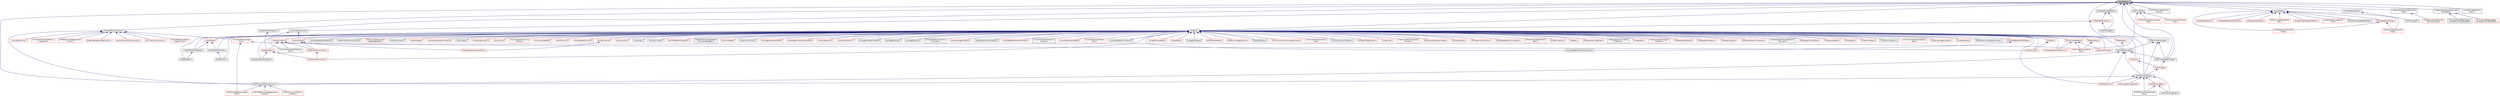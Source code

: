 digraph "itkLightObject.h"
{
 // LATEX_PDF_SIZE
  edge [fontname="Helvetica",fontsize="10",labelfontname="Helvetica",labelfontsize="10"];
  node [fontname="Helvetica",fontsize="10",shape=record];
  Node1 [label="itkLightObject.h",height=0.2,width=0.4,color="black", fillcolor="grey75", style="filled", fontcolor="black",tooltip=" "];
  Node1 -> Node2 [dir="back",color="midnightblue",fontsize="10",style="solid",fontname="Helvetica"];
  Node2 [label="itkCellInterfaceVisitor.h",height=0.2,width=0.4,color="black", fillcolor="white", style="filled",URL="$itkCellInterfaceVisitor_8h.html",tooltip=" "];
  Node2 -> Node3 [dir="back",color="midnightblue",fontsize="10",style="solid",fontname="Helvetica"];
  Node3 [label="itkCellInterface.h",height=0.2,width=0.4,color="red", fillcolor="white", style="filled",URL="$itkCellInterface_8h.html",tooltip=" "];
  Node3 -> Node4 [dir="back",color="midnightblue",fontsize="10",style="solid",fontname="Helvetica"];
  Node4 [label="itkDefaultDynamicMeshTraits.h",height=0.2,width=0.4,color="red", fillcolor="white", style="filled",URL="$itkDefaultDynamicMeshTraits_8h.html",tooltip=" "];
  Node3 -> Node13 [dir="back",color="midnightblue",fontsize="10",style="solid",fontname="Helvetica"];
  Node13 [label="itkDefaultStaticMeshTraits.h",height=0.2,width=0.4,color="red", fillcolor="white", style="filled",URL="$itkDefaultStaticMeshTraits_8h.html",tooltip=" "];
  Node13 -> Node18 [dir="back",color="midnightblue",fontsize="10",style="solid",fontname="Helvetica"];
  Node18 [label="itkMetaSceneConverter.h",height=0.2,width=0.4,color="red", fillcolor="white", style="filled",URL="$itkMetaSceneConverter_8h.html",tooltip=" "];
  Node2 -> Node84 [dir="back",color="midnightblue",fontsize="10",style="solid",fontname="Helvetica"];
  Node84 [label="itkSimplexMeshAdaptTopology\lFilter.h",height=0.2,width=0.4,color="black", fillcolor="white", style="filled",URL="$itkSimplexMeshAdaptTopologyFilter_8h.html",tooltip=" "];
  Node1 -> Node140 [dir="back",color="midnightblue",fontsize="10",style="solid",fontname="Helvetica"];
  Node140 [label="itkFFTWFFTImageFilterInit\lFactory.h",height=0.2,width=0.4,color="black", fillcolor="white", style="filled",URL="$itkFFTWFFTImageFilterInitFactory_8h.html",tooltip=" "];
  Node1 -> Node141 [dir="back",color="midnightblue",fontsize="10",style="solid",fontname="Helvetica"];
  Node141 [label="itkFiniteDifferenceFunction.h",height=0.2,width=0.4,color="black", fillcolor="white", style="filled",URL="$itkFiniteDifferenceFunction_8h.html",tooltip=" "];
  Node141 -> Node142 [dir="back",color="midnightblue",fontsize="10",style="solid",fontname="Helvetica"];
  Node142 [label="itkAnisotropicDiffusionFunction.h",height=0.2,width=0.4,color="red", fillcolor="white", style="filled",URL="$itkAnisotropicDiffusionFunction_8h.html",tooltip=" "];
  Node141 -> Node157 [dir="back",color="midnightblue",fontsize="10",style="solid",fontname="Helvetica"];
  Node157 [label="itkCurvatureFlowFunction.h",height=0.2,width=0.4,color="red", fillcolor="white", style="filled",URL="$itkCurvatureFlowFunction_8h.html",tooltip=" "];
  Node141 -> Node164 [dir="back",color="midnightblue",fontsize="10",style="solid",fontname="Helvetica"];
  Node164 [label="itkFiniteDifferenceImage\lFilter.h",height=0.2,width=0.4,color="red", fillcolor="white", style="filled",URL="$itkFiniteDifferenceImageFilter_8h.html",tooltip=" "];
  Node164 -> Node183 [dir="back",color="midnightblue",fontsize="10",style="solid",fontname="Helvetica"];
  Node183 [label="itkGPUFiniteDifferenceImage\lFilter.h",height=0.2,width=0.4,color="red", fillcolor="white", style="filled",URL="$itkGPUFiniteDifferenceImageFilter_8h.html",tooltip=" "];
  Node164 -> Node184 [dir="back",color="midnightblue",fontsize="10",style="solid",fontname="Helvetica"];
  Node184 [label="itkNarrowBandImageFilter\lBase.h",height=0.2,width=0.4,color="red", fillcolor="white", style="filled",URL="$itkNarrowBandImageFilterBase_8h.html",tooltip=" "];
  Node141 -> Node202 [dir="back",color="midnightblue",fontsize="10",style="solid",fontname="Helvetica"];
  Node202 [label="itkFiniteDifferenceSparse\lImageFunction.h",height=0.2,width=0.4,color="red", fillcolor="white", style="filled",URL="$itkFiniteDifferenceSparseImageFunction_8h.html",tooltip=" "];
  Node141 -> Node205 [dir="back",color="midnightblue",fontsize="10",style="solid",fontname="Helvetica"];
  Node205 [label="itkGPUFiniteDifferenceFunction.h",height=0.2,width=0.4,color="black", fillcolor="white", style="filled",URL="$itkGPUFiniteDifferenceFunction_8h.html",tooltip=" "];
  Node205 -> Node206 [dir="back",color="midnightblue",fontsize="10",style="solid",fontname="Helvetica"];
  Node206 [label="itkGPUAnisotropicDiffusion\lFunction.h",height=0.2,width=0.4,color="red", fillcolor="white", style="filled",URL="$itkGPUAnisotropicDiffusionFunction_8h.html",tooltip=" "];
  Node205 -> Node183 [dir="back",color="midnightblue",fontsize="10",style="solid",fontname="Helvetica"];
  Node205 -> Node209 [dir="back",color="midnightblue",fontsize="10",style="solid",fontname="Helvetica"];
  Node209 [label="itkGPUPDEDeformableRegistration\lFunction.h",height=0.2,width=0.4,color="red", fillcolor="white", style="filled",URL="$itkGPUPDEDeformableRegistrationFunction_8h.html",tooltip=" "];
  Node141 -> Node211 [dir="back",color="midnightblue",fontsize="10",style="solid",fontname="Helvetica"];
  Node211 [label="itkLevelSetFunction.h",height=0.2,width=0.4,color="red", fillcolor="white", style="filled",URL="$itkLevelSetFunction_8h.html",tooltip=" "];
  Node141 -> Node223 [dir="back",color="midnightblue",fontsize="10",style="solid",fontname="Helvetica"];
  Node223 [label="itkMultiphaseFiniteDifference\lImageFilter.h",height=0.2,width=0.4,color="red", fillcolor="white", style="filled",URL="$itkMultiphaseFiniteDifferenceImageFilter_8h.html",tooltip=" "];
  Node141 -> Node226 [dir="back",color="midnightblue",fontsize="10",style="solid",fontname="Helvetica"];
  Node226 [label="itkPDEDeformableRegistration\lFunction.h",height=0.2,width=0.4,color="red", fillcolor="white", style="filled",URL="$itkPDEDeformableRegistrationFunction_8h.html",tooltip=" "];
  Node141 -> Node233 [dir="back",color="midnightblue",fontsize="10",style="solid",fontname="Helvetica"];
  Node233 [label="itkRegionBasedLevelSetFunction.h",height=0.2,width=0.4,color="red", fillcolor="white", style="filled",URL="$itkRegionBasedLevelSetFunction_8h.html",tooltip=" "];
  Node1 -> Node236 [dir="back",color="midnightblue",fontsize="10",style="solid",fontname="Helvetica"];
  Node236 [label="itkGPUContextManager.h",height=0.2,width=0.4,color="black", fillcolor="white", style="filled",URL="$itkGPUContextManager_8h.html",tooltip=" "];
  Node236 -> Node237 [dir="back",color="midnightblue",fontsize="10",style="solid",fontname="Helvetica"];
  Node237 [label="itkGPUDataManager.h",height=0.2,width=0.4,color="black", fillcolor="white", style="filled",URL="$itkGPUDataManager_8h.html",tooltip=" "];
  Node237 -> Node205 [dir="back",color="midnightblue",fontsize="10",style="solid",fontname="Helvetica"];
  Node237 -> Node238 [dir="back",color="midnightblue",fontsize="10",style="solid",fontname="Helvetica"];
  Node238 [label="itkGPUImageDataManager.h",height=0.2,width=0.4,color="black", fillcolor="white", style="filled",URL="$itkGPUImageDataManager_8h.html",tooltip=" "];
  Node238 -> Node239 [dir="back",color="midnightblue",fontsize="10",style="solid",fontname="Helvetica"];
  Node239 [label="itkGPUImage.h",height=0.2,width=0.4,color="red", fillcolor="white", style="filled",URL="$itkGPUImage_8h.html",tooltip=" "];
  Node239 -> Node241 [dir="back",color="midnightblue",fontsize="10",style="solid",fontname="Helvetica"];
  Node241 [label="itkGPUKernelManager.h",height=0.2,width=0.4,color="black", fillcolor="white", style="filled",URL="$itkGPUKernelManager_8h.html",tooltip=" "];
  Node241 -> Node242 [dir="back",color="midnightblue",fontsize="10",style="solid",fontname="Helvetica"];
  Node242 [label="itkGPUBinaryThresholdImage\lFilter.h",height=0.2,width=0.4,color="black", fillcolor="white", style="filled",URL="$itkGPUBinaryThresholdImageFilter_8h.html",tooltip=" "];
  Node241 -> Node243 [dir="back",color="midnightblue",fontsize="10",style="solid",fontname="Helvetica"];
  Node243 [label="itkGPUCastImageFilter.h",height=0.2,width=0.4,color="black", fillcolor="white", style="filled",URL="$itkGPUCastImageFilter_8h.html",tooltip=" "];
  Node241 -> Node205 [dir="back",color="midnightblue",fontsize="10",style="solid",fontname="Helvetica"];
  Node241 -> Node244 [dir="back",color="midnightblue",fontsize="10",style="solid",fontname="Helvetica"];
  Node244 [label="itkGPUFunctorBase.h",height=0.2,width=0.4,color="red", fillcolor="white", style="filled",URL="$itkGPUFunctorBase_8h.html",tooltip=" "];
  Node244 -> Node242 [dir="back",color="midnightblue",fontsize="10",style="solid",fontname="Helvetica"];
  Node244 -> Node243 [dir="back",color="midnightblue",fontsize="10",style="solid",fontname="Helvetica"];
  Node241 -> Node246 [dir="back",color="midnightblue",fontsize="10",style="solid",fontname="Helvetica"];
  Node246 [label="itkGPUImageToImageFilter.h",height=0.2,width=0.4,color="red", fillcolor="white", style="filled",URL="$itkGPUImageToImageFilter_8h.html",tooltip=" "];
  Node241 -> Node251 [dir="back",color="midnightblue",fontsize="10",style="solid",fontname="Helvetica"];
  Node251 [label="itkGPUReduction.h",height=0.2,width=0.4,color="red", fillcolor="white", style="filled",URL="$itkGPUReduction_8h.html",tooltip=" "];
  Node237 -> Node241 [dir="back",color="midnightblue",fontsize="10",style="solid",fontname="Helvetica"];
  Node237 -> Node251 [dir="back",color="midnightblue",fontsize="10",style="solid",fontname="Helvetica"];
  Node236 -> Node238 [dir="back",color="midnightblue",fontsize="10",style="solid",fontname="Helvetica"];
  Node236 -> Node241 [dir="back",color="midnightblue",fontsize="10",style="solid",fontname="Helvetica"];
  Node1 -> Node205 [dir="back",color="midnightblue",fontsize="10",style="solid",fontname="Helvetica"];
  Node1 -> Node238 [dir="back",color="midnightblue",fontsize="10",style="solid",fontname="Helvetica"];
  Node1 -> Node241 [dir="back",color="midnightblue",fontsize="10",style="solid",fontname="Helvetica"];
  Node1 -> Node252 [dir="back",color="midnightblue",fontsize="10",style="solid",fontname="Helvetica"];
  Node252 [label="itkLabelObject.h",height=0.2,width=0.4,color="black", fillcolor="white", style="filled",URL="$itkLabelObject_8h.html",tooltip=" "];
  Node252 -> Node253 [dir="back",color="midnightblue",fontsize="10",style="solid",fontname="Helvetica"];
  Node253 [label="itkAttributeLabelObject.h",height=0.2,width=0.4,color="red", fillcolor="white", style="filled",URL="$itkAttributeLabelObject_8h.html",tooltip=" "];
  Node252 -> Node268 [dir="back",color="midnightblue",fontsize="10",style="solid",fontname="Helvetica"];
  Node268 [label="itkBinaryImageToLabelMap\lFilter.h",height=0.2,width=0.4,color="red", fillcolor="white", style="filled",URL="$itkBinaryImageToLabelMapFilter_8h.html",tooltip=" "];
  Node252 -> Node275 [dir="back",color="midnightblue",fontsize="10",style="solid",fontname="Helvetica"];
  Node275 [label="itkLabelImageToLabelMapFilter.h",height=0.2,width=0.4,color="red", fillcolor="white", style="filled",URL="$itkLabelImageToLabelMapFilter_8h.html",tooltip=" "];
  Node252 -> Node262 [dir="back",color="midnightblue",fontsize="10",style="solid",fontname="Helvetica"];
  Node262 [label="itkLabelSelectionLabelMap\lFilter.h",height=0.2,width=0.4,color="red", fillcolor="white", style="filled",URL="$itkLabelSelectionLabelMapFilter_8h.html",tooltip=" "];
  Node252 -> Node265 [dir="back",color="midnightblue",fontsize="10",style="solid",fontname="Helvetica"];
  Node265 [label="itkLabelUniqueLabelMapFilter.h",height=0.2,width=0.4,color="black", fillcolor="white", style="filled",URL="$itkLabelUniqueLabelMapFilter_8h.html",tooltip=" "];
  Node252 -> Node288 [dir="back",color="midnightblue",fontsize="10",style="solid",fontname="Helvetica"];
  Node288 [label="itkLevelSetSparseImage.h",height=0.2,width=0.4,color="red", fillcolor="white", style="filled",URL="$itkLevelSetSparseImage_8h.html",tooltip=" "];
  Node288 -> Node289 [dir="back",color="midnightblue",fontsize="10",style="solid",fontname="Helvetica"];
  Node289 [label="itkMalcolmSparseLevelSet\lImage.h",height=0.2,width=0.4,color="red", fillcolor="white", style="filled",URL="$itkMalcolmSparseLevelSetImage_8h.html",tooltip=" "];
  Node288 -> Node292 [dir="back",color="midnightblue",fontsize="10",style="solid",fontname="Helvetica"];
  Node292 [label="itkWhitakerSparseLevelSet\lImage.h",height=0.2,width=0.4,color="red", fillcolor="white", style="filled",URL="$itkWhitakerSparseLevelSetImage_8h.html",tooltip=" "];
  Node252 -> Node289 [dir="back",color="midnightblue",fontsize="10",style="solid",fontname="Helvetica"];
  Node252 -> Node294 [dir="back",color="midnightblue",fontsize="10",style="solid",fontname="Helvetica"];
  Node294 [label="itkShapeLabelObject.h",height=0.2,width=0.4,color="red", fillcolor="white", style="filled",URL="$itkShapeLabelObject_8h.html",tooltip=" "];
  Node252 -> Node300 [dir="back",color="midnightblue",fontsize="10",style="solid",fontname="Helvetica"];
  Node300 [label="itkShapeRelabelLabelMapFilter.h",height=0.2,width=0.4,color="red", fillcolor="white", style="filled",URL="$itkShapeRelabelLabelMapFilter_8h.html",tooltip=" "];
  Node252 -> Node292 [dir="back",color="midnightblue",fontsize="10",style="solid",fontname="Helvetica"];
  Node1 -> Node301 [dir="back",color="midnightblue",fontsize="10",style="solid",fontname="Helvetica"];
  Node301 [label="itkMRCHeaderObject.h",height=0.2,width=0.4,color="black", fillcolor="white", style="filled",URL="$itkMRCHeaderObject_8h.html",tooltip=" "];
  Node301 -> Node302 [dir="back",color="midnightblue",fontsize="10",style="solid",fontname="Helvetica"];
  Node302 [label="itkMRCImageIO.h",height=0.2,width=0.4,color="black", fillcolor="white", style="filled",URL="$itkMRCImageIO_8h.html",tooltip=" "];
  Node1 -> Node303 [dir="back",color="midnightblue",fontsize="10",style="solid",fontname="Helvetica"];
  Node303 [label="itkMetaDataObjectBase.h",height=0.2,width=0.4,color="black", fillcolor="white", style="filled",URL="$itkMetaDataObjectBase_8h.html",tooltip=" "];
  Node303 -> Node304 [dir="back",color="midnightblue",fontsize="10",style="solid",fontname="Helvetica"];
  Node304 [label="itkHDF5ImageIO.h",height=0.2,width=0.4,color="black", fillcolor="white", style="filled",URL="$itkHDF5ImageIO_8h.html",tooltip=" "];
  Node303 -> Node305 [dir="back",color="midnightblue",fontsize="10",style="solid",fontname="Helvetica"];
  Node305 [label="itkMetaDataDictionary.h",height=0.2,width=0.4,color="red", fillcolor="white", style="filled",URL="$itkMetaDataDictionary_8h.html",tooltip=" "];
  Node305 -> Node304 [dir="back",color="midnightblue",fontsize="10",style="solid",fontname="Helvetica"];
  Node305 -> Node309 [dir="back",color="midnightblue",fontsize="10",style="solid",fontname="Helvetica"];
  Node309 [label="itkObject.h",height=0.2,width=0.4,color="black", fillcolor="white", style="filled",URL="$itkObject_8h.html",tooltip=" "];
  Node309 -> Node310 [dir="back",color="midnightblue",fontsize="10",style="solid",fontname="Helvetica"];
  Node310 [label="itkArchetypeSeriesFileNames.h",height=0.2,width=0.4,color="black", fillcolor="white", style="filled",URL="$itkArchetypeSeriesFileNames_8h.html",tooltip=" "];
  Node309 -> Node311 [dir="back",color="midnightblue",fontsize="10",style="solid",fontname="Helvetica"];
  Node311 [label="itkBSplineTransformInitializer.h",height=0.2,width=0.4,color="black", fillcolor="white", style="filled",URL="$itkBSplineTransformInitializer_8h.html",tooltip=" "];
  Node309 -> Node312 [dir="back",color="midnightblue",fontsize="10",style="solid",fontname="Helvetica"];
  Node312 [label="itkBinaryImageToLevelSet\lImageAdaptorBase.h",height=0.2,width=0.4,color="red", fillcolor="white", style="filled",URL="$itkBinaryImageToLevelSetImageAdaptorBase_8h.html",tooltip=" "];
  Node309 -> Node313 [dir="back",color="midnightblue",fontsize="10",style="solid",fontname="Helvetica"];
  Node313 [label="itkBuildInformation.h",height=0.2,width=0.4,color="black", fillcolor="white", style="filled",URL="$itkBuildInformation_8h.html",tooltip=" "];
  Node309 -> Node314 [dir="back",color="midnightblue",fontsize="10",style="solid",fontname="Helvetica"];
  Node314 [label="itkByteSwapper.h",height=0.2,width=0.4,color="red", fillcolor="white", style="filled",URL="$itkByteSwapper_8h.html",tooltip=" "];
  Node309 -> Node3 [dir="back",color="midnightblue",fontsize="10",style="solid",fontname="Helvetica"];
  Node309 -> Node316 [dir="back",color="midnightblue",fontsize="10",style="solid",fontname="Helvetica"];
  Node316 [label="itkCenteredTransformInitializer.h",height=0.2,width=0.4,color="red", fillcolor="white", style="filled",URL="$itkCenteredTransformInitializer_8h.html",tooltip=" "];
  Node309 -> Node318 [dir="back",color="midnightblue",fontsize="10",style="solid",fontname="Helvetica"];
  Node318 [label="itkColorTable.h",height=0.2,width=0.4,color="black", fillcolor="white", style="filled",URL="$itkColorTable_8h.html",tooltip=" "];
  Node309 -> Node319 [dir="back",color="midnightblue",fontsize="10",style="solid",fontname="Helvetica"];
  Node319 [label="itkColormapFunction.h",height=0.2,width=0.4,color="red", fillcolor="white", style="filled",URL="$itkColormapFunction_8h.html",tooltip=" "];
  Node309 -> Node336 [dir="back",color="midnightblue",fontsize="10",style="solid",fontname="Helvetica"];
  Node336 [label="itkCommand.h",height=0.2,width=0.4,color="red", fillcolor="white", style="filled",URL="$itkCommand_8h.html",tooltip=" "];
  Node309 -> Node406 [dir="back",color="midnightblue",fontsize="10",style="solid",fontname="Helvetica"];
  Node406 [label="itkConvergenceMonitoring\lFunction.h",height=0.2,width=0.4,color="red", fillcolor="white", style="filled",URL="$itkConvergenceMonitoringFunction_8h.html",tooltip=" "];
  Node309 -> Node417 [dir="back",color="midnightblue",fontsize="10",style="solid",fontname="Helvetica"];
  Node417 [label="itkConvertPixelBuffer.h",height=0.2,width=0.4,color="red", fillcolor="white", style="filled",URL="$itkConvertPixelBuffer_8h.html",tooltip=" "];
  Node309 -> Node420 [dir="back",color="midnightblue",fontsize="10",style="solid",fontname="Helvetica"];
  Node420 [label="itkCostFunction.h",height=0.2,width=0.4,color="red", fillcolor="white", style="filled",URL="$itkCostFunction_8h.html",tooltip=" "];
  Node309 -> Node455 [dir="back",color="midnightblue",fontsize="10",style="solid",fontname="Helvetica"];
  Node455 [label="itkCreateObjectFunction.h",height=0.2,width=0.4,color="red", fillcolor="white", style="filled",URL="$itkCreateObjectFunction_8h.html",tooltip=" "];
  Node309 -> Node503 [dir="back",color="midnightblue",fontsize="10",style="solid",fontname="Helvetica"];
  Node503 [label="itkDOMNode.h",height=0.2,width=0.4,color="red", fillcolor="white", style="filled",URL="$itkDOMNode_8h.html",tooltip=" "];
  Node503 -> Node504 [dir="back",color="midnightblue",fontsize="10",style="solid",fontname="Helvetica"];
  Node504 [label="itkDOMNodeXMLReader.h",height=0.2,width=0.4,color="black", fillcolor="white", style="filled",URL="$itkDOMNodeXMLReader_8h.html",tooltip=" "];
  Node504 -> Node505 [dir="back",color="midnightblue",fontsize="10",style="solid",fontname="Helvetica"];
  Node505 [label="itkDOMReader.h",height=0.2,width=0.4,color="black", fillcolor="white", style="filled",URL="$itkDOMReader_8h.html",tooltip=" "];
  Node503 -> Node506 [dir="back",color="midnightblue",fontsize="10",style="solid",fontname="Helvetica"];
  Node506 [label="itkDOMNodeXMLWriter.h",height=0.2,width=0.4,color="black", fillcolor="white", style="filled",URL="$itkDOMNodeXMLWriter_8h.html",tooltip=" "];
  Node506 -> Node507 [dir="back",color="midnightblue",fontsize="10",style="solid",fontname="Helvetica"];
  Node507 [label="itkDOMWriter.h",height=0.2,width=0.4,color="black", fillcolor="white", style="filled",URL="$itkDOMWriter_8h.html",tooltip=" "];
  Node309 -> Node504 [dir="back",color="midnightblue",fontsize="10",style="solid",fontname="Helvetica"];
  Node309 -> Node506 [dir="back",color="midnightblue",fontsize="10",style="solid",fontname="Helvetica"];
  Node309 -> Node505 [dir="back",color="midnightblue",fontsize="10",style="solid",fontname="Helvetica"];
  Node309 -> Node507 [dir="back",color="midnightblue",fontsize="10",style="solid",fontname="Helvetica"];
  Node309 -> Node509 [dir="back",color="midnightblue",fontsize="10",style="solid",fontname="Helvetica"];
  Node509 [label="itkDataObject.h",height=0.2,width=0.4,color="red", fillcolor="white", style="filled",URL="$itkDataObject_8h.html",tooltip=" "];
  Node509 -> Node237 [dir="back",color="midnightblue",fontsize="10",style="solid",fontname="Helvetica"];
  Node309 -> Node1310 [dir="back",color="midnightblue",fontsize="10",style="solid",fontname="Helvetica"];
  Node1310 [label="itkDecisionRule.h",height=0.2,width=0.4,color="red", fillcolor="white", style="filled",URL="$itkDecisionRule_8h.html",tooltip=" "];
  Node309 -> Node1531 [dir="back",color="midnightblue",fontsize="10",style="solid",fontname="Helvetica"];
  Node1531 [label="itkDirectory.h",height=0.2,width=0.4,color="black", fillcolor="white", style="filled",URL="$itkDirectory_8h.html",tooltip=" "];
  Node309 -> Node1220 [dir="back",color="midnightblue",fontsize="10",style="solid",fontname="Helvetica"];
  Node1220 [label="itkDomainThreader.h",height=0.2,width=0.4,color="red", fillcolor="white", style="filled",URL="$itkDomainThreader_8h.html",tooltip=" "];
  Node309 -> Node1315 [dir="back",color="midnightblue",fontsize="10",style="solid",fontname="Helvetica"];
  Node1315 [label="itkDynamicLoader.h",height=0.2,width=0.4,color="black", fillcolor="white", style="filled",URL="$itkDynamicLoader_8h.html",tooltip=" "];
  Node309 -> Node1532 [dir="back",color="midnightblue",fontsize="10",style="solid",fontname="Helvetica"];
  Node1532 [label="itkFFTWGlobalConfiguration.h",height=0.2,width=0.4,color="red", fillcolor="white", style="filled",URL="$itkFFTWGlobalConfiguration_8h.html",tooltip=" "];
  Node309 -> Node67 [dir="back",color="midnightblue",fontsize="10",style="solid",fontname="Helvetica"];
  Node67 [label="itkFastMarchingImageToNode\lPairContainerAdaptor.h",height=0.2,width=0.4,color="black", fillcolor="white", style="filled",URL="$itkFastMarchingImageToNodePairContainerAdaptor_8h.html",tooltip=" "];
  Node309 -> Node1318 [dir="back",color="midnightblue",fontsize="10",style="solid",fontname="Helvetica"];
  Node1318 [label="itkFunctionBase.h",height=0.2,width=0.4,color="red", fillcolor="white", style="filled",URL="$itkFunctionBase_8h.html",tooltip=" "];
  Node309 -> Node237 [dir="back",color="midnightblue",fontsize="10",style="solid",fontname="Helvetica"];
  Node309 -> Node238 [dir="back",color="midnightblue",fontsize="10",style="solid",fontname="Helvetica"];
  Node309 -> Node251 [dir="back",color="midnightblue",fontsize="10",style="solid",fontname="Helvetica"];
  Node309 -> Node1535 [dir="back",color="midnightblue",fontsize="10",style="solid",fontname="Helvetica"];
  Node1535 [label="itkGeometryUtilities.h",height=0.2,width=0.4,color="black", fillcolor="white", style="filled",URL="$itkGeometryUtilities_8h.html",tooltip=" "];
  Node309 -> Node1364 [dir="back",color="midnightblue",fontsize="10",style="solid",fontname="Helvetica"];
  Node1364 [label="itkHistogramAlgorithmBase.h",height=0.2,width=0.4,color="red", fillcolor="white", style="filled",URL="$itkHistogramAlgorithmBase_8h.html",tooltip=" "];
  Node309 -> Node1206 [dir="back",color="midnightblue",fontsize="10",style="solid",fontname="Helvetica"];
  Node1206 [label="itkHistogramThresholdCalculator.h",height=0.2,width=0.4,color="red", fillcolor="white", style="filled",URL="$itkHistogramThresholdCalculator_8h.html",tooltip=" "];
  Node309 -> Node1536 [dir="back",color="midnightblue",fontsize="10",style="solid",fontname="Helvetica"];
  Node1536 [label="itkIPLFileNameList.h",height=0.2,width=0.4,color="red", fillcolor="white", style="filled",URL="$itkIPLFileNameList_8h.html",tooltip=" "];
  Node309 -> Node1478 [dir="back",color="midnightblue",fontsize="10",style="solid",fontname="Helvetica"];
  Node1478 [label="itkIdentityTransform.h",height=0.2,width=0.4,color="red", fillcolor="white", style="filled",URL="$itkIdentityTransform_8h.html",tooltip=" "];
  Node309 -> Node1537 [dir="back",color="midnightblue",fontsize="10",style="solid",fontname="Helvetica"];
  Node1537 [label="itkImageContainerInterface.h",height=0.2,width=0.4,color="black", fillcolor="white", style="filled",URL="$itkImageContainerInterface_8h.html",tooltip=" "];
  Node309 -> Node890 [dir="back",color="midnightblue",fontsize="10",style="solid",fontname="Helvetica"];
  Node890 [label="itkImageDuplicator.h",height=0.2,width=0.4,color="black", fillcolor="white", style="filled",URL="$itkImageDuplicator_8h.html",tooltip=" "];
  Node309 -> Node1372 [dir="back",color="midnightblue",fontsize="10",style="solid",fontname="Helvetica"];
  Node1372 [label="itkImageIOFactory.h",height=0.2,width=0.4,color="black", fillcolor="white", style="filled",URL="$itkImageIOFactory_8h.html",tooltip=" "];
  Node309 -> Node731 [dir="back",color="midnightblue",fontsize="10",style="solid",fontname="Helvetica"];
  Node731 [label="itkImagePCADecomposition\lCalculator.h",height=0.2,width=0.4,color="black", fillcolor="white", style="filled",URL="$itkImagePCADecompositionCalculator_8h.html",tooltip=" "];
  Node309 -> Node1402 [dir="back",color="midnightblue",fontsize="10",style="solid",fontname="Helvetica"];
  Node1402 [label="itkImportImageContainer.h",height=0.2,width=0.4,color="red", fillcolor="white", style="filled",URL="$itkImportImageContainer_8h.html",tooltip=" "];
  Node309 -> Node1538 [dir="back",color="midnightblue",fontsize="10",style="solid",fontname="Helvetica"];
  Node1538 [label="itkIndexedContainerInterface.h",height=0.2,width=0.4,color="black", fillcolor="white", style="filled",URL="$itkIndexedContainerInterface_8h.html",tooltip=" "];
  Node309 -> Node1295 [dir="back",color="midnightblue",fontsize="10",style="solid",fontname="Helvetica"];
  Node1295 [label="itkKdTree.h",height=0.2,width=0.4,color="red", fillcolor="white", style="filled",URL="$itkKdTree_8h.html",tooltip=" "];
  Node1295 -> Node1293 [dir="back",color="midnightblue",fontsize="10",style="solid",fontname="Helvetica"];
  Node1293 [label="itkPointsLocator.h",height=0.2,width=0.4,color="red", fillcolor="white", style="filled",URL="$itkPointsLocator_8h.html",tooltip=" "];
  Node309 -> Node1307 [dir="back",color="midnightblue",fontsize="10",style="solid",fontname="Helvetica"];
  Node1307 [label="itkKdTreeBasedKmeansEstimator.h",height=0.2,width=0.4,color="red", fillcolor="white", style="filled",URL="$itkKdTreeBasedKmeansEstimator_8h.html",tooltip=" "];
  Node309 -> Node49 [dir="back",color="midnightblue",fontsize="10",style="solid",fontname="Helvetica"];
  Node49 [label="itkLandmarkBasedTransform\lInitializer.h",height=0.2,width=0.4,color="black", fillcolor="white", style="filled",URL="$itkLandmarkBasedTransformInitializer_8h.html",tooltip=" "];
  Node309 -> Node742 [dir="back",color="midnightblue",fontsize="10",style="solid",fontname="Helvetica"];
  Node742 [label="itkLevelSetContainerBase.h",height=0.2,width=0.4,color="red", fillcolor="white", style="filled",URL="$itkLevelSetContainerBase_8h.html",tooltip=" "];
  Node309 -> Node1539 [dir="back",color="midnightblue",fontsize="10",style="solid",fontname="Helvetica"];
  Node1539 [label="itkLevelSetDomainPartition\lBase.h",height=0.2,width=0.4,color="red", fillcolor="white", style="filled",URL="$itkLevelSetDomainPartitionBase_8h.html",tooltip=" "];
  Node309 -> Node1404 [dir="back",color="midnightblue",fontsize="10",style="solid",fontname="Helvetica"];
  Node1404 [label="itkLevelSetEquationContainer.h",height=0.2,width=0.4,color="black", fillcolor="white", style="filled",URL="$itkLevelSetEquationContainer_8h.html",tooltip=" "];
  Node309 -> Node1328 [dir="back",color="midnightblue",fontsize="10",style="solid",fontname="Helvetica"];
  Node1328 [label="itkLevelSetEquationTermBase.h",height=0.2,width=0.4,color="red", fillcolor="white", style="filled",URL="$itkLevelSetEquationTermBase_8h.html",tooltip=" "];
  Node1328 -> Node1334 [dir="back",color="midnightblue",fontsize="10",style="solid",fontname="Helvetica"];
  Node1334 [label="itkLevelSetEquationTermContainer.h",height=0.2,width=0.4,color="black", fillcolor="white", style="filled",URL="$itkLevelSetEquationTermContainer_8h.html",tooltip=" "];
  Node309 -> Node1334 [dir="back",color="midnightblue",fontsize="10",style="solid",fontname="Helvetica"];
  Node309 -> Node1406 [dir="back",color="midnightblue",fontsize="10",style="solid",fontname="Helvetica"];
  Node1406 [label="itkLightProcessObject.h",height=0.2,width=0.4,color="red", fillcolor="white", style="filled",URL="$itkLightProcessObject_8h.html",tooltip=" "];
  Node309 -> Node1422 [dir="back",color="midnightblue",fontsize="10",style="solid",fontname="Helvetica"];
  Node1422 [label="itkLogOutput.h",height=0.2,width=0.4,color="red", fillcolor="white", style="filled",URL="$itkLogOutput_8h.html",tooltip=" "];
  Node309 -> Node1428 [dir="back",color="midnightblue",fontsize="10",style="solid",fontname="Helvetica"];
  Node1428 [label="itkLoggerManager.h",height=0.2,width=0.4,color="black", fillcolor="white", style="filled",URL="$itkLoggerManager_8h.html",tooltip=" "];
  Node309 -> Node1124 [dir="back",color="midnightblue",fontsize="10",style="solid",fontname="Helvetica"];
  Node1124 [label="itkMRASlabIdentifier.h",height=0.2,width=0.4,color="red", fillcolor="white", style="filled",URL="$itkMRASlabIdentifier_8h.html",tooltip=" "];
  Node309 -> Node1431 [dir="back",color="midnightblue",fontsize="10",style="solid",fontname="Helvetica"];
  Node1431 [label="itkMapContainer.h",height=0.2,width=0.4,color="red", fillcolor="white", style="filled",URL="$itkMapContainer_8h.html",tooltip=" "];
  Node1431 -> Node4 [dir="back",color="midnightblue",fontsize="10",style="solid",fontname="Helvetica"];
  Node309 -> Node1434 [dir="back",color="midnightblue",fontsize="10",style="solid",fontname="Helvetica"];
  Node1434 [label="itkMemoryUsageObserver.h",height=0.2,width=0.4,color="red", fillcolor="white", style="filled",URL="$itkMemoryUsageObserver_8h.html",tooltip=" "];
  Node309 -> Node113 [dir="back",color="midnightblue",fontsize="10",style="solid",fontname="Helvetica"];
  Node113 [label="itkMeshIOFactory.h",height=0.2,width=0.4,color="black", fillcolor="white", style="filled",URL="$itkMeshIOFactory_8h.html",tooltip=" "];
  Node309 -> Node18 [dir="back",color="midnightblue",fontsize="10",style="solid",fontname="Helvetica"];
  Node309 -> Node1441 [dir="back",color="midnightblue",fontsize="10",style="solid",fontname="Helvetica"];
  Node1441 [label="itkMinimumMaximumImageCalculator.h",height=0.2,width=0.4,color="red", fillcolor="white", style="filled",URL="$itkMinimumMaximumImageCalculator_8h.html",tooltip=" "];
  Node309 -> Node1347 [dir="back",color="midnightblue",fontsize="10",style="solid",fontname="Helvetica"];
  Node1347 [label="itkMixtureModelComponent\lBase.h",height=0.2,width=0.4,color="red", fillcolor="white", style="filled",URL="$itkMixtureModelComponentBase_8h.html",tooltip=" "];
  Node309 -> Node1219 [dir="back",color="midnightblue",fontsize="10",style="solid",fontname="Helvetica"];
  Node1219 [label="itkMultiThreaderBase.h",height=0.2,width=0.4,color="red", fillcolor="white", style="filled",URL="$itkMultiThreaderBase_8h.html",tooltip=" "];
  Node1219 -> Node1220 [dir="back",color="midnightblue",fontsize="10",style="solid",fontname="Helvetica"];
  Node1219 -> Node184 [dir="back",color="midnightblue",fontsize="10",style="solid",fontname="Helvetica"];
  Node1219 -> Node1235 [dir="back",color="midnightblue",fontsize="10",style="solid",fontname="Helvetica"];
  Node1235 [label="itkThreadedDomainPartitioner.h",height=0.2,width=0.4,color="red", fillcolor="white", style="filled",URL="$itkThreadedDomainPartitioner_8h.html",tooltip=" "];
  Node309 -> Node1444 [dir="back",color="midnightblue",fontsize="10",style="solid",fontname="Helvetica"];
  Node1444 [label="itkNumericSeriesFileNames.h",height=0.2,width=0.4,color="black", fillcolor="white", style="filled",URL="$itkNumericSeriesFileNames_8h.html",tooltip=" "];
  Node309 -> Node1445 [dir="back",color="midnightblue",fontsize="10",style="solid",fontname="Helvetica"];
  Node1445 [label="itkObjectStore.h",height=0.2,width=0.4,color="red", fillcolor="white", style="filled",URL="$itkObjectStore_8h.html",tooltip=" "];
  Node1445 -> Node184 [dir="back",color="midnightblue",fontsize="10",style="solid",fontname="Helvetica"];
  Node309 -> Node93 [dir="back",color="midnightblue",fontsize="10",style="solid",fontname="Helvetica"];
  Node93 [label="itkObjectToObjectMetric.h",height=0.2,width=0.4,color="red", fillcolor="white", style="filled",URL="$itkObjectToObjectMetric_8h.html",tooltip=" "];
  Node309 -> Node1446 [dir="back",color="midnightblue",fontsize="10",style="solid",fontname="Helvetica"];
  Node1446 [label="itkOptimizer.h",height=0.2,width=0.4,color="red", fillcolor="white", style="filled",URL="$itkOptimizer_8h.html",tooltip=" "];
  Node309 -> Node1448 [dir="back",color="midnightblue",fontsize="10",style="solid",fontname="Helvetica"];
  Node1448 [label="itkOptimizerParameterScales\lEstimator.h",height=0.2,width=0.4,color="red", fillcolor="white", style="filled",URL="$itkOptimizerParameterScalesEstimator_8h.html",tooltip=" "];
  Node309 -> Node1541 [dir="back",color="midnightblue",fontsize="10",style="solid",fontname="Helvetica"];
  Node1541 [label="itkOptimizerParametersHelper.h",height=0.2,width=0.4,color="red", fillcolor="white", style="filled",URL="$itkOptimizerParametersHelper_8h.html",tooltip=" "];
  Node309 -> Node1543 [dir="back",color="midnightblue",fontsize="10",style="solid",fontname="Helvetica"];
  Node1543 [label="itkOutputWindow.h",height=0.2,width=0.4,color="red", fillcolor="white", style="filled",URL="$itkOutputWindow_8h.html",tooltip=" "];
  Node309 -> Node1293 [dir="back",color="midnightblue",fontsize="10",style="solid",fontname="Helvetica"];
  Node309 -> Node1449 [dir="back",color="midnightblue",fontsize="10",style="solid",fontname="Helvetica"];
  Node1449 [label="itkProbabilityDistribution.h",height=0.2,width=0.4,color="red", fillcolor="white", style="filled",URL="$itkProbabilityDistribution_8h.html",tooltip=" "];
  Node309 -> Node1453 [dir="back",color="midnightblue",fontsize="10",style="solid",fontname="Helvetica"];
  Node1453 [label="itkQuadEdgeMeshFunctionBase.h",height=0.2,width=0.4,color="red", fillcolor="white", style="filled",URL="$itkQuadEdgeMeshFunctionBase_8h.html",tooltip=" "];
  Node309 -> Node1544 [dir="back",color="midnightblue",fontsize="10",style="solid",fontname="Helvetica"];
  Node1544 [label="itkRandomVariateGenerator\lBase.h",height=0.2,width=0.4,color="red", fillcolor="white", style="filled",URL="$itkRandomVariateGeneratorBase_8h.html",tooltip=" "];
  Node309 -> Node1463 [dir="back",color="midnightblue",fontsize="10",style="solid",fontname="Helvetica"];
  Node1463 [label="itkRealTimeClock.h",height=0.2,width=0.4,color="red", fillcolor="white", style="filled",URL="$itkRealTimeClock_8h.html",tooltip=" "];
  Node309 -> Node1545 [dir="back",color="midnightblue",fontsize="10",style="solid",fontname="Helvetica"];
  Node1545 [label="itkRegion.h",height=0.2,width=0.4,color="red", fillcolor="white", style="filled",URL="$itkRegion_8h.html",tooltip=" "];
  Node309 -> Node1080 [dir="back",color="midnightblue",fontsize="10",style="solid",fontname="Helvetica"];
  Node1080 [label="itkRegionGrowImageFilter.h",height=0.2,width=0.4,color="red", fillcolor="white", style="filled",URL="$itkRegionGrowImageFilter_8h.html",tooltip=" "];
  Node309 -> Node1465 [dir="back",color="midnightblue",fontsize="10",style="solid",fontname="Helvetica"];
  Node1465 [label="itkRegularExpressionSeries\lFileNames.h",height=0.2,width=0.4,color="black", fillcolor="white", style="filled",URL="$itkRegularExpressionSeriesFileNames_8h.html",tooltip=" "];
  Node309 -> Node1466 [dir="back",color="midnightblue",fontsize="10",style="solid",fontname="Helvetica"];
  Node1466 [label="itkRingBuffer.h",height=0.2,width=0.4,color="red", fillcolor="white", style="filled",URL="$itkRingBuffer_8h.html",tooltip=" "];
  Node309 -> Node737 [dir="back",color="midnightblue",fontsize="10",style="solid",fontname="Helvetica"];
  Node737 [label="itkScalarImageToHistogram\lGenerator.h",height=0.2,width=0.4,color="red", fillcolor="white", style="filled",URL="$itkScalarImageToHistogramGenerator_8h.html",tooltip=" "];
  Node309 -> Node1467 [dir="back",color="midnightblue",fontsize="10",style="solid",fontname="Helvetica"];
  Node1467 [label="itkSegmentationBorder.h",height=0.2,width=0.4,color="red", fillcolor="white", style="filled",URL="$itkSegmentationBorder_8h.html",tooltip=" "];
  Node309 -> Node1470 [dir="back",color="midnightblue",fontsize="10",style="solid",fontname="Helvetica"];
  Node1470 [label="itkSegmentationRegion.h",height=0.2,width=0.4,color="red", fillcolor="white", style="filled",URL="$itkSegmentationRegion_8h.html",tooltip=" "];
  Node309 -> Node1471 [dir="back",color="midnightblue",fontsize="10",style="solid",fontname="Helvetica"];
  Node1471 [label="itkSparseFieldLayer.h",height=0.2,width=0.4,color="red", fillcolor="white", style="filled",URL="$itkSparseFieldLayer_8h.html",tooltip=" "];
  Node309 -> Node1472 [dir="back",color="midnightblue",fontsize="10",style="solid",fontname="Helvetica"];
  Node1472 [label="itkSparseFrequencyContainer2.h",height=0.2,width=0.4,color="red", fillcolor="white", style="filled",URL="$itkSparseFrequencyContainer2_8h.html",tooltip=" "];
  Node309 -> Node1272 [dir="back",color="midnightblue",fontsize="10",style="solid",fontname="Helvetica"];
  Node1272 [label="itkSpatialObjectDuplicator.h",height=0.2,width=0.4,color="black", fillcolor="white", style="filled",URL="$itkSpatialObjectDuplicator_8h.html",tooltip=" "];
  Node309 -> Node1291 [dir="back",color="midnightblue",fontsize="10",style="solid",fontname="Helvetica"];
  Node1291 [label="itkSpatialObjectToImageStatistics\lCalculator.h",height=0.2,width=0.4,color="black", fillcolor="white", style="filled",URL="$itkSpatialObjectToImageStatisticsCalculator_8h.html",tooltip=" "];
  Node309 -> Node1527 [dir="back",color="midnightblue",fontsize="10",style="solid",fontname="Helvetica"];
  Node1527 [label="itkStoppingCriterionBase.h",height=0.2,width=0.4,color="red", fillcolor="white", style="filled",URL="$itkStoppingCriterionBase_8h.html",tooltip=" "];
  Node309 -> Node1300 [dir="back",color="midnightblue",fontsize="10",style="solid",fontname="Helvetica"];
  Node1300 [label="itkSubsamplerBase.h",height=0.2,width=0.4,color="red", fillcolor="white", style="filled",URL="$itkSubsamplerBase_8h.html",tooltip=" "];
  Node309 -> Node1475 [dir="back",color="midnightblue",fontsize="10",style="solid",fontname="Helvetica"];
  Node1475 [label="itkThreadPool.h",height=0.2,width=0.4,color="red", fillcolor="white", style="filled",URL="$itkThreadPool_8h.html",tooltip=" "];
  Node309 -> Node1235 [dir="back",color="midnightblue",fontsize="10",style="solid",fontname="Helvetica"];
  Node309 -> Node1476 [dir="back",color="midnightblue",fontsize="10",style="solid",fontname="Helvetica"];
  Node1476 [label="itkTransformBase.h",height=0.2,width=0.4,color="red", fillcolor="white", style="filled",URL="$itkTransformBase_8h.html",tooltip=" "];
  Node309 -> Node1418 [dir="back",color="midnightblue",fontsize="10",style="solid",fontname="Helvetica"];
  Node1418 [label="itkTransformIOFactory.h",height=0.2,width=0.4,color="black", fillcolor="white", style="filled",URL="$itkTransformIOFactory_8h.html",tooltip=" "];
  Node309 -> Node1517 [dir="back",color="midnightblue",fontsize="10",style="solid",fontname="Helvetica"];
  Node1517 [label="itkTransformParametersAdaptor\lBase.h",height=0.2,width=0.4,color="red", fillcolor="white", style="filled",URL="$itkTransformParametersAdaptorBase_8h.html",tooltip=" "];
  Node309 -> Node1518 [dir="back",color="midnightblue",fontsize="10",style="solid",fontname="Helvetica"];
  Node1518 [label="itkValarrayImageContainer.h",height=0.2,width=0.4,color="red", fillcolor="white", style="filled",URL="$itkValarrayImageContainer_8h.html",tooltip=" "];
  Node309 -> Node1520 [dir="back",color="midnightblue",fontsize="10",style="solid",fontname="Helvetica"];
  Node1520 [label="itkVectorContainer.h",height=0.2,width=0.4,color="red", fillcolor="white", style="filled",URL="$itkVectorContainer_8h.html",tooltip=" "];
  Node1520 -> Node13 [dir="back",color="midnightblue",fontsize="10",style="solid",fontname="Helvetica"];
  Node1520 -> Node1293 [dir="back",color="midnightblue",fontsize="10",style="solid",fontname="Helvetica"];
  Node1520 -> Node84 [dir="back",color="midnightblue",fontsize="10",style="solid",fontname="Helvetica"];
  Node1520 -> Node1243 [dir="back",color="midnightblue",fontsize="10",style="solid",fontname="Helvetica"];
  Node1243 [label="itkSpatialObject.h",height=0.2,width=0.4,color="red", fillcolor="white", style="filled",URL="$itkSpatialObject_8h.html",tooltip=" "];
  Node1243 -> Node18 [dir="back",color="midnightblue",fontsize="10",style="solid",fontname="Helvetica"];
  Node1243 -> Node1272 [dir="back",color="midnightblue",fontsize="10",style="solid",fontname="Helvetica"];
  Node309 -> Node1524 [dir="back",color="midnightblue",fontsize="10",style="solid",fontname="Helvetica"];
  Node1524 [label="itkVersion.h",height=0.2,width=0.4,color="red", fillcolor="white", style="filled",URL="$itkVersion_8h.html",tooltip=" "];
  Node1524 -> Node239 [dir="back",color="midnightblue",fontsize="10",style="solid",fontname="Helvetica"];
  Node309 -> Node1394 [dir="back",color="midnightblue",fontsize="10",style="solid",fontname="Helvetica"];
  Node1394 [label="itkVideoIOFactory.h",height=0.2,width=0.4,color="red", fillcolor="white", style="filled",URL="$itkVideoIOFactory_8h.html",tooltip=" "];
  Node309 -> Node666 [dir="back",color="midnightblue",fontsize="10",style="solid",fontname="Helvetica"];
  Node666 [label="itkWarpHarmonicEnergyCalculator.h",height=0.2,width=0.4,color="black", fillcolor="white", style="filled",URL="$itkWarpHarmonicEnergyCalculator_8h.html",tooltip=" "];
  Node1 -> Node1442 [dir="back",color="midnightblue",fontsize="10",style="solid",fontname="Helvetica"];
  Node1442 [label="itkNarrowBand.h",height=0.2,width=0.4,color="black", fillcolor="white", style="filled",URL="$itkNarrowBand_8h.html",tooltip=" "];
  Node1442 -> Node766 [dir="back",color="midnightblue",fontsize="10",style="solid",fontname="Helvetica"];
  Node766 [label="itkFastChamferDistanceImage\lFilter.h",height=0.2,width=0.4,color="red", fillcolor="white", style="filled",URL="$itkFastChamferDistanceImageFilter_8h.html",tooltip=" "];
  Node1442 -> Node645 [dir="back",color="midnightblue",fontsize="10",style="solid",fontname="Helvetica"];
  Node645 [label="itkIsoContourDistanceImage\lFilter.h",height=0.2,width=0.4,color="red", fillcolor="white", style="filled",URL="$itkIsoContourDistanceImageFilter_8h.html",tooltip=" "];
  Node1442 -> Node184 [dir="back",color="midnightblue",fontsize="10",style="solid",fontname="Helvetica"];
  Node1 -> Node309 [dir="back",color="midnightblue",fontsize="10",style="solid",fontname="Helvetica"];
  Node1 -> Node744 [dir="back",color="midnightblue",fontsize="10",style="solid",fontname="Helvetica"];
  Node744 [label="itkRegionBasedLevelSetFunction\lData.h",height=0.2,width=0.4,color="black", fillcolor="white", style="filled",URL="$itkRegionBasedLevelSetFunctionData_8h.html",tooltip=" "];
  Node744 -> Node745 [dir="back",color="midnightblue",fontsize="10",style="solid",fontname="Helvetica"];
  Node745 [label="itkScalarChanAndVeseLevel\lSetFunctionData.h",height=0.2,width=0.4,color="red", fillcolor="white", style="filled",URL="$itkScalarChanAndVeseLevelSetFunctionData_8h.html",tooltip=" "];
  Node1 -> Node746 [dir="back",color="midnightblue",fontsize="10",style="solid",fontname="Helvetica"];
  Node746 [label="itkRegionBasedLevelSetFunction\lSharedData.h",height=0.2,width=0.4,color="black", fillcolor="white", style="filled",URL="$itkRegionBasedLevelSetFunctionSharedData_8h.html",tooltip=" "];
  Node746 -> Node747 [dir="back",color="midnightblue",fontsize="10",style="solid",fontname="Helvetica"];
  Node747 [label="itkConstrainedRegionBased\lLevelSetFunctionSharedData.h",height=0.2,width=0.4,color="red", fillcolor="white", style="filled",URL="$itkConstrainedRegionBasedLevelSetFunctionSharedData_8h.html",tooltip=" "];
  Node746 -> Node748 [dir="back",color="midnightblue",fontsize="10",style="solid",fontname="Helvetica"];
  Node748 [label="itkUnconstrainedRegionBased\lLevelSetFunctionSharedData.h",height=0.2,width=0.4,color="black", fillcolor="white", style="filled",URL="$itkUnconstrainedRegionBasedLevelSetFunctionSharedData_8h.html",tooltip=" "];
  Node1 -> Node1473 [dir="back",color="midnightblue",fontsize="10",style="solid",fontname="Helvetica"];
  Node1473 [label="itkSpatialObjectProperty.h",height=0.2,width=0.4,color="black", fillcolor="white", style="filled",URL="$itkSpatialObjectProperty_8h.html",tooltip=" "];
  Node1473 -> Node1243 [dir="back",color="midnightblue",fontsize="10",style="solid",fontname="Helvetica"];
  Node1 -> Node1557 [dir="back",color="midnightblue",fontsize="10",style="solid",fontname="Helvetica"];
  Node1557 [label="itkVnlFFTImageFilterInit\lFactory.h",height=0.2,width=0.4,color="black", fillcolor="white", style="filled",URL="$itkVnlFFTImageFilterInitFactory_8h.html",tooltip=" "];
}
